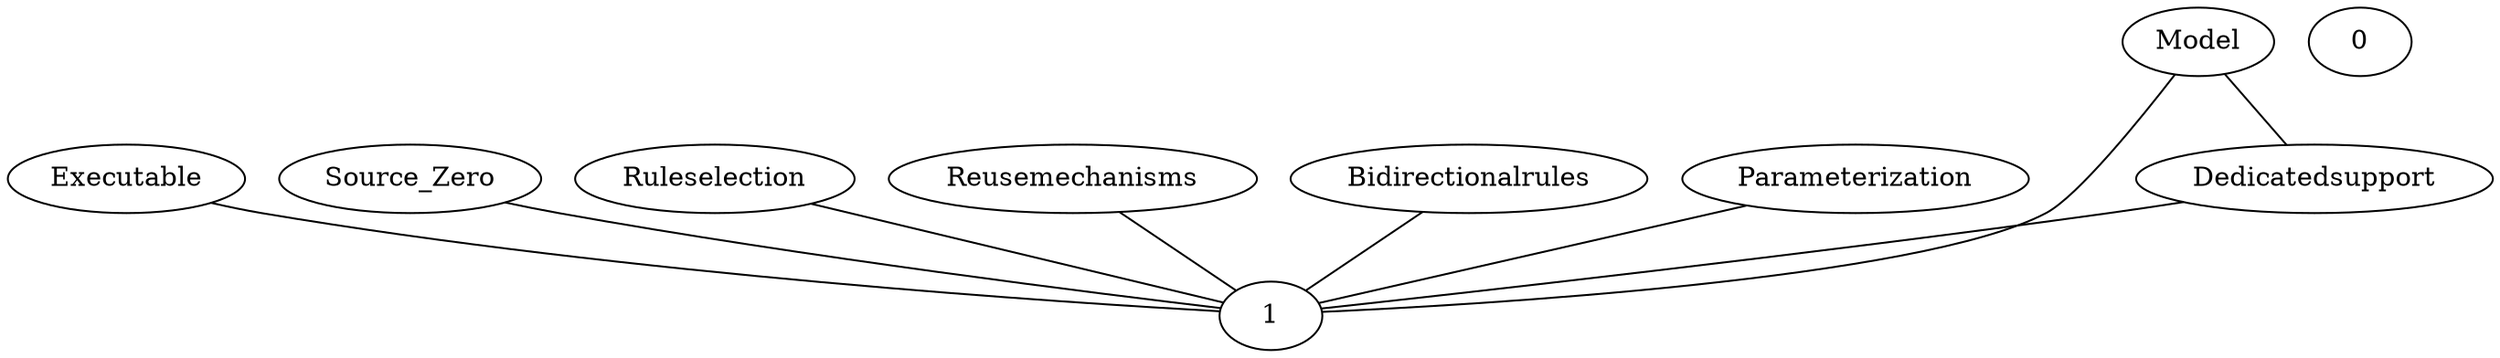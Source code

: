 graph G {
  Executable;
  Source_Zero;
  Ruleselection;
  1;
  Reusemechanisms;
  Bidirectionalrules;
  Parameterization;
  0;
  Model;
  Dedicatedsupport;
  Reusemechanisms -- 1;
  Model -- Dedicatedsupport;
  Source_Zero -- 1;
  Ruleselection -- 1;
  Bidirectionalrules -- 1;
  Parameterization -- 1;
  Dedicatedsupport -- 1;
  Executable -- 1;
  Model -- 1;
}
